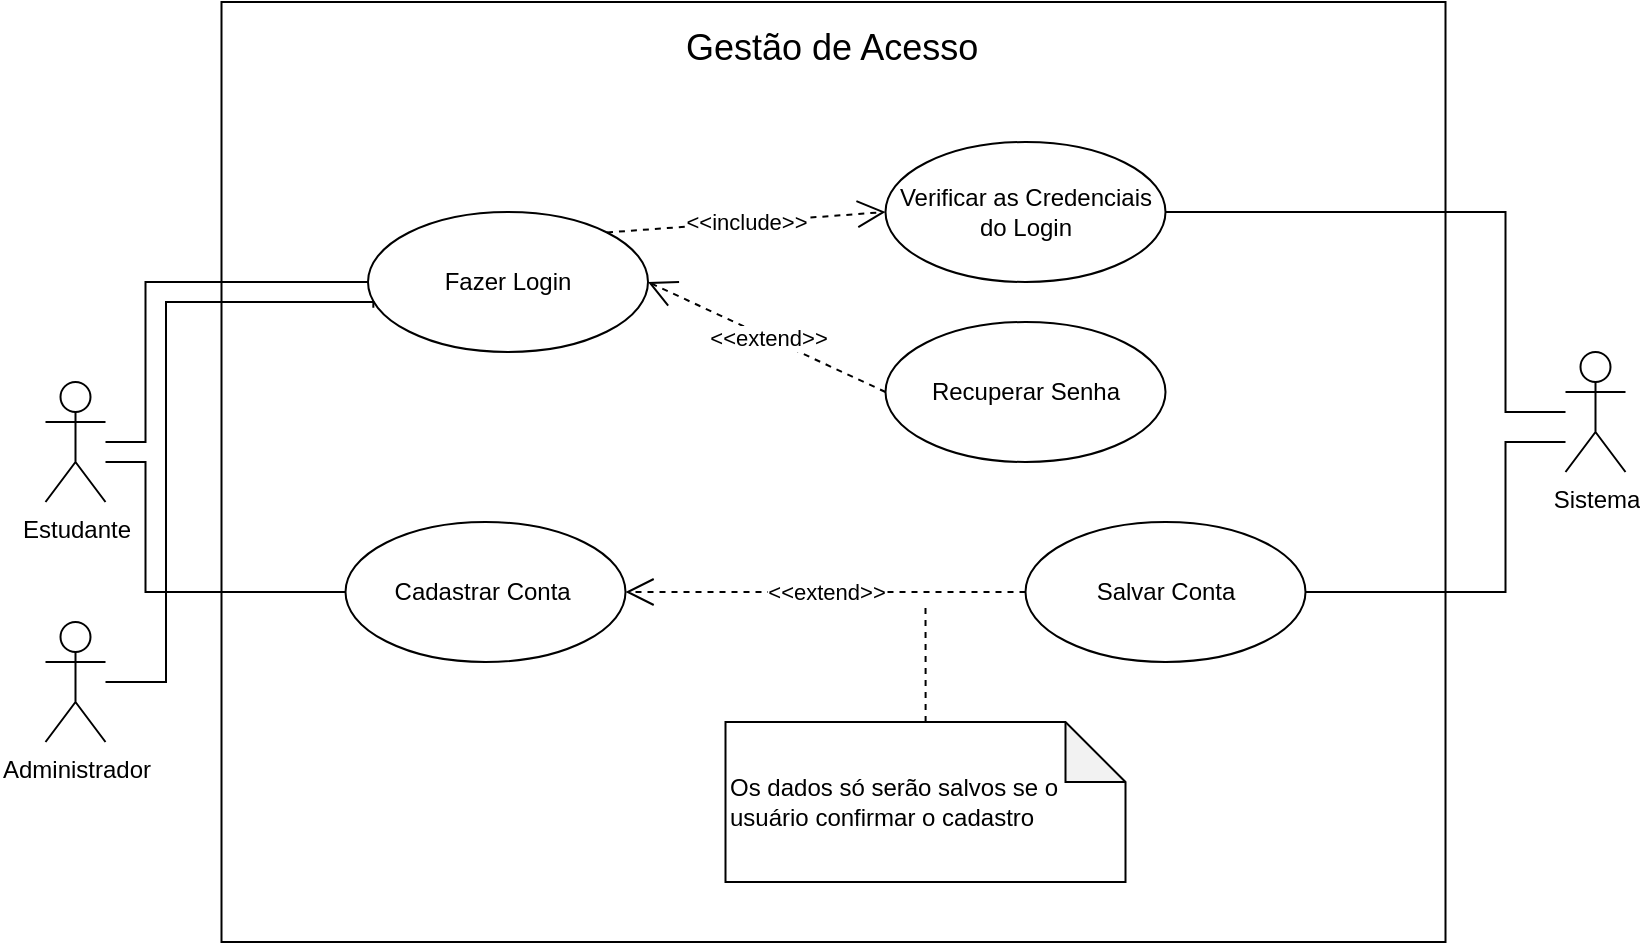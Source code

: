 <mxfile version="26.0.8" pages="3">
  <diagram name="login" id="8N40wqbtbeFvAl5yV49m">
    <mxGraphModel dx="1259" dy="1855" grid="1" gridSize="10" guides="1" tooltips="1" connect="1" arrows="1" fold="1" page="1" pageScale="1" pageWidth="827" pageHeight="1169" math="0" shadow="0">
      <root>
        <mxCell id="0" />
        <mxCell id="1" parent="0" />
        <mxCell id="TyDgCIvwNf39kWouRKsn-1" value="" style="verticalLabelPosition=bottom;verticalAlign=top;html=1;shape=mxgraph.basic.rect;fillColor2=none;strokeWidth=1;size=20;indent=5;" parent="1" vertex="1">
          <mxGeometry x="116.75" y="-40" width="612" height="470" as="geometry" />
        </mxCell>
        <mxCell id="TyDgCIvwNf39kWouRKsn-2" value="&lt;font style=&quot;font-size: 18px;&quot;&gt;Gestão de Acesso&lt;/font&gt;&lt;div&gt;&lt;br&gt;&lt;/div&gt;" style="text;strokeColor=none;fillColor=none;align=left;verticalAlign=middle;spacingLeft=4;spacingRight=4;overflow=hidden;points=[[0,0.5],[1,0.5]];portConstraint=eastwest;rotatable=0;whiteSpace=wrap;html=1;" parent="1" vertex="1">
          <mxGeometry x="342.75" y="-30" width="160" height="30" as="geometry" />
        </mxCell>
        <mxCell id="TyDgCIvwNf39kWouRKsn-4" value="Fazer Login" style="ellipse;whiteSpace=wrap;html=1;" parent="1" vertex="1">
          <mxGeometry x="190" y="65" width="140" height="70" as="geometry" />
        </mxCell>
        <mxCell id="TyDgCIvwNf39kWouRKsn-5" value="Cadastrar Conta&amp;nbsp;" style="ellipse;whiteSpace=wrap;html=1;" parent="1" vertex="1">
          <mxGeometry x="178.75" y="220" width="140" height="70" as="geometry" />
        </mxCell>
        <mxCell id="TyDgCIvwNf39kWouRKsn-12" style="edgeStyle=orthogonalEdgeStyle;rounded=0;orthogonalLoop=1;jettySize=auto;html=1;entryX=1;entryY=0.5;entryDx=0;entryDy=0;endArrow=none;startFill=0;" parent="1" source="TyDgCIvwNf39kWouRKsn-6" target="TyDgCIvwNf39kWouRKsn-8" edge="1">
          <mxGeometry relative="1" as="geometry">
            <Array as="points">
              <mxPoint x="758.75" y="180" />
              <mxPoint x="758.75" y="255" />
            </Array>
          </mxGeometry>
        </mxCell>
        <mxCell id="TyDgCIvwNf39kWouRKsn-32" style="edgeStyle=orthogonalEdgeStyle;rounded=0;orthogonalLoop=1;jettySize=auto;html=1;entryX=1;entryY=0.5;entryDx=0;entryDy=0;endArrow=none;startFill=0;" parent="1" source="TyDgCIvwNf39kWouRKsn-6" target="TyDgCIvwNf39kWouRKsn-7" edge="1">
          <mxGeometry relative="1" as="geometry">
            <Array as="points">
              <mxPoint x="758.75" y="165" />
              <mxPoint x="758.75" y="65" />
            </Array>
          </mxGeometry>
        </mxCell>
        <mxCell id="TyDgCIvwNf39kWouRKsn-6" value="Sistema" style="shape=umlActor;verticalLabelPosition=bottom;verticalAlign=top;html=1;" parent="1" vertex="1">
          <mxGeometry x="788.75" y="135" width="30" height="60" as="geometry" />
        </mxCell>
        <mxCell id="TyDgCIvwNf39kWouRKsn-7" value="Verificar as Credenciais do Login" style="ellipse;whiteSpace=wrap;html=1;" parent="1" vertex="1">
          <mxGeometry x="448.75" y="30" width="140" height="70" as="geometry" />
        </mxCell>
        <mxCell id="TyDgCIvwNf39kWouRKsn-8" value="Salvar Conta" style="ellipse;whiteSpace=wrap;html=1;" parent="1" vertex="1">
          <mxGeometry x="518.75" y="220" width="140" height="70" as="geometry" />
        </mxCell>
        <mxCell id="TyDgCIvwNf39kWouRKsn-13" value="Recuperar Senha" style="ellipse;whiteSpace=wrap;html=1;" parent="1" vertex="1">
          <mxGeometry x="448.75" y="120" width="140" height="70" as="geometry" />
        </mxCell>
        <mxCell id="TyDgCIvwNf39kWouRKsn-14" value="&amp;lt;&amp;lt;extend&amp;gt;&amp;gt;" style="endArrow=open;endSize=12;dashed=1;html=1;rounded=0;exitX=0;exitY=0.5;exitDx=0;exitDy=0;entryX=1;entryY=0.5;entryDx=0;entryDy=0;" parent="1" source="TyDgCIvwNf39kWouRKsn-13" target="TyDgCIvwNf39kWouRKsn-4" edge="1">
          <mxGeometry x="-0.005" width="160" relative="1" as="geometry">
            <mxPoint x="378.75" y="390" as="sourcePoint" />
            <mxPoint x="538.75" y="390" as="targetPoint" />
            <mxPoint as="offset" />
          </mxGeometry>
        </mxCell>
        <mxCell id="TyDgCIvwNf39kWouRKsn-15" value="&amp;lt;&amp;lt;include&amp;gt;&amp;gt;" style="endArrow=open;endSize=12;dashed=1;html=1;rounded=0;exitX=1;exitY=0;exitDx=0;exitDy=0;entryX=0;entryY=0.5;entryDx=0;entryDy=0;" parent="1" source="TyDgCIvwNf39kWouRKsn-4" target="TyDgCIvwNf39kWouRKsn-7" edge="1">
          <mxGeometry width="160" relative="1" as="geometry">
            <mxPoint x="268.75" y="60" as="sourcePoint" />
            <mxPoint x="428.75" y="60" as="targetPoint" />
          </mxGeometry>
        </mxCell>
        <mxCell id="TyDgCIvwNf39kWouRKsn-22" value="&amp;lt;&amp;lt;extend&amp;gt;&amp;gt;" style="endArrow=open;endSize=12;dashed=1;html=1;rounded=0;exitX=0;exitY=0.5;exitDx=0;exitDy=0;entryX=1;entryY=0.5;entryDx=0;entryDy=0;" parent="1" source="TyDgCIvwNf39kWouRKsn-8" target="TyDgCIvwNf39kWouRKsn-5" edge="1">
          <mxGeometry width="160" relative="1" as="geometry">
            <mxPoint x="338.75" y="190" as="sourcePoint" />
            <mxPoint x="498.75" y="190" as="targetPoint" />
          </mxGeometry>
        </mxCell>
        <mxCell id="TyDgCIvwNf39kWouRKsn-26" style="edgeStyle=orthogonalEdgeStyle;rounded=0;orthogonalLoop=1;jettySize=auto;html=1;dashed=1;startArrow=none;startFill=0;endArrow=none;endFill=0;" parent="1" source="TyDgCIvwNf39kWouRKsn-23" edge="1">
          <mxGeometry relative="1" as="geometry">
            <mxPoint x="468.75" y="260" as="targetPoint" />
          </mxGeometry>
        </mxCell>
        <mxCell id="TyDgCIvwNf39kWouRKsn-23" value="Os dados só serão salvos se o usuário confirmar o cadastro&amp;nbsp;" style="shape=note;whiteSpace=wrap;html=1;backgroundOutline=1;darkOpacity=0.05;align=left;" parent="1" vertex="1">
          <mxGeometry x="368.75" y="320" width="200" height="80" as="geometry" />
        </mxCell>
        <mxCell id="TyDgCIvwNf39kWouRKsn-28" style="edgeStyle=orthogonalEdgeStyle;rounded=0;orthogonalLoop=1;jettySize=auto;html=1;entryX=0.019;entryY=0.684;entryDx=0;entryDy=0;entryPerimeter=0;endArrow=none;startFill=0;" parent="1" source="TyDgCIvwNf39kWouRKsn-27" target="TyDgCIvwNf39kWouRKsn-4" edge="1">
          <mxGeometry relative="1" as="geometry">
            <Array as="points">
              <mxPoint x="89" y="300" />
              <mxPoint x="89" y="110" />
              <mxPoint x="193" y="110" />
            </Array>
          </mxGeometry>
        </mxCell>
        <mxCell id="TyDgCIvwNf39kWouRKsn-27" value="Administrador" style="shape=umlActor;verticalLabelPosition=bottom;verticalAlign=top;html=1;" parent="1" vertex="1">
          <mxGeometry x="28.75" y="270" width="30" height="60" as="geometry" />
        </mxCell>
        <mxCell id="TyDgCIvwNf39kWouRKsn-39" style="edgeStyle=orthogonalEdgeStyle;rounded=0;orthogonalLoop=1;jettySize=auto;html=1;entryX=0;entryY=0.5;entryDx=0;entryDy=0;endArrow=none;startFill=0;" parent="1" source="TyDgCIvwNf39kWouRKsn-33" target="TyDgCIvwNf39kWouRKsn-4" edge="1">
          <mxGeometry relative="1" as="geometry">
            <Array as="points">
              <mxPoint x="78.75" y="180" />
              <mxPoint x="78.75" y="100" />
            </Array>
          </mxGeometry>
        </mxCell>
        <mxCell id="TyDgCIvwNf39kWouRKsn-40" style="edgeStyle=orthogonalEdgeStyle;rounded=0;orthogonalLoop=1;jettySize=auto;html=1;entryX=0;entryY=0.5;entryDx=0;entryDy=0;endArrow=none;startFill=0;" parent="1" source="TyDgCIvwNf39kWouRKsn-33" target="TyDgCIvwNf39kWouRKsn-5" edge="1">
          <mxGeometry relative="1" as="geometry">
            <Array as="points">
              <mxPoint x="78.75" y="190" />
              <mxPoint x="78.75" y="255" />
            </Array>
          </mxGeometry>
        </mxCell>
        <mxCell id="TyDgCIvwNf39kWouRKsn-33" value="Estudante" style="shape=umlActor;verticalLabelPosition=bottom;verticalAlign=top;html=1;" parent="1" vertex="1">
          <mxGeometry x="28.75" y="150" width="30" height="60" as="geometry" />
        </mxCell>
      </root>
    </mxGraphModel>
  </diagram>
  <diagram id="j2ytzISvOj_PamE523X5" name="adm">
    <mxGraphModel dx="2086" dy="-483" grid="1" gridSize="10" guides="1" tooltips="1" connect="1" arrows="1" fold="1" page="1" pageScale="1" pageWidth="827" pageHeight="1169" math="0" shadow="0">
      <root>
        <mxCell id="0" />
        <mxCell id="1" parent="0" />
        <mxCell id="-Ra2HT6W4FvjSK1QvAD5-1" value="" style="rounded=0;whiteSpace=wrap;html=1;" vertex="1" parent="1">
          <mxGeometry x="30" y="1250" width="693" height="450" as="geometry" />
        </mxCell>
        <mxCell id="-Ra2HT6W4FvjSK1QvAD5-2" value="&lt;div&gt;&lt;span style=&quot;font-size: 18px;&quot;&gt;Funcinalidades do Administrador&lt;/span&gt;&lt;/div&gt;" style="text;strokeColor=none;fillColor=none;align=left;verticalAlign=middle;spacingLeft=4;spacingRight=4;overflow=hidden;points=[[0,0.5],[1,0.5]];portConstraint=eastwest;rotatable=0;whiteSpace=wrap;html=1;" vertex="1" parent="1">
          <mxGeometry x="243.5" y="1260" width="286.5" height="30" as="geometry" />
        </mxCell>
        <mxCell id="-Ra2HT6W4FvjSK1QvAD5-3" style="edgeStyle=orthogonalEdgeStyle;rounded=0;orthogonalLoop=1;jettySize=auto;html=1;entryX=0;entryY=0.5;entryDx=0;entryDy=0;endArrow=none;startFill=0;" edge="1" parent="1" target="-Ra2HT6W4FvjSK1QvAD5-7">
          <mxGeometry relative="1" as="geometry">
            <mxPoint x="-20" y="1445" as="sourcePoint" />
            <Array as="points">
              <mxPoint x="20" y="1445" />
              <mxPoint x="20" y="1410" />
            </Array>
          </mxGeometry>
        </mxCell>
        <mxCell id="-Ra2HT6W4FvjSK1QvAD5-4" style="edgeStyle=orthogonalEdgeStyle;rounded=0;orthogonalLoop=1;jettySize=auto;html=1;entryX=0;entryY=0.5;entryDx=0;entryDy=0;endArrow=none;startFill=0;" edge="1" parent="1" target="-Ra2HT6W4FvjSK1QvAD5-13">
          <mxGeometry relative="1" as="geometry">
            <mxPoint x="-20" y="1465" as="sourcePoint" />
            <Array as="points">
              <mxPoint x="10" y="1465" />
              <mxPoint x="10" y="1630" />
            </Array>
          </mxGeometry>
        </mxCell>
        <mxCell id="-Ra2HT6W4FvjSK1QvAD5-5" style="edgeStyle=orthogonalEdgeStyle;rounded=0;orthogonalLoop=1;jettySize=auto;html=1;entryX=0;entryY=0.5;entryDx=0;entryDy=0;endArrow=none;startFill=0;" edge="1" parent="1" target="-Ra2HT6W4FvjSK1QvAD5-12">
          <mxGeometry relative="1" as="geometry">
            <mxPoint x="-20" y="1455" as="sourcePoint" />
            <Array as="points">
              <mxPoint x="20" y="1455" />
              <mxPoint x="20" y="1520" />
            </Array>
          </mxGeometry>
        </mxCell>
        <mxCell id="-Ra2HT6W4FvjSK1QvAD5-6" value="Administrador" style="shape=umlActor;verticalLabelPosition=bottom;verticalAlign=top;html=1;" vertex="1" parent="1">
          <mxGeometry x="-60" y="1425" width="30" height="60" as="geometry" />
        </mxCell>
        <mxCell id="-Ra2HT6W4FvjSK1QvAD5-7" value="Gerenciar Questões&amp;nbsp;" style="ellipse;whiteSpace=wrap;html=1;" vertex="1" parent="1">
          <mxGeometry x="113.5" y="1375" width="140" height="70" as="geometry" />
        </mxCell>
        <mxCell id="-Ra2HT6W4FvjSK1QvAD5-8" value="Fazer Upload de Novas Questões&amp;nbsp;" style="ellipse;whiteSpace=wrap;html=1;" vertex="1" parent="1">
          <mxGeometry x="361.75" y="1375" width="140" height="70" as="geometry" />
        </mxCell>
        <mxCell id="-Ra2HT6W4FvjSK1QvAD5-9" style="edgeStyle=orthogonalEdgeStyle;rounded=0;orthogonalLoop=1;jettySize=auto;html=1;entryX=1;entryY=0.5;entryDx=0;entryDy=0;endArrow=none;startFill=0;" edge="1" parent="1" source="-Ra2HT6W4FvjSK1QvAD5-10" target="-Ra2HT6W4FvjSK1QvAD5-11">
          <mxGeometry relative="1" as="geometry">
            <Array as="points">
              <mxPoint x="730" y="1465" />
              <mxPoint x="730" y="1530" />
            </Array>
          </mxGeometry>
        </mxCell>
        <mxCell id="-Ra2HT6W4FvjSK1QvAD5-10" value="Sistema" style="shape=umlActor;verticalLabelPosition=bottom;verticalAlign=top;html=1;" vertex="1" parent="1">
          <mxGeometry x="760" y="1435" width="30" height="60" as="geometry" />
        </mxCell>
        <mxCell id="-Ra2HT6W4FvjSK1QvAD5-11" value="Salvar Questão" style="ellipse;whiteSpace=wrap;html=1;" vertex="1" parent="1">
          <mxGeometry x="540" y="1495" width="140" height="70" as="geometry" />
        </mxCell>
        <mxCell id="-Ra2HT6W4FvjSK1QvAD5-12" value="Revisar Explicações da IA" style="ellipse;whiteSpace=wrap;html=1;" vertex="1" parent="1">
          <mxGeometry x="113.5" y="1485" width="140" height="70" as="geometry" />
        </mxCell>
        <mxCell id="-Ra2HT6W4FvjSK1QvAD5-13" value="Gerenciar Usuário" style="ellipse;whiteSpace=wrap;html=1;" vertex="1" parent="1">
          <mxGeometry x="113.5" y="1595" width="140" height="70" as="geometry" />
        </mxCell>
        <mxCell id="-Ra2HT6W4FvjSK1QvAD5-14" value="&amp;lt;&amp;lt;extend&amp;gt;&amp;gt;" style="endArrow=open;endSize=12;dashed=1;html=1;rounded=0;exitX=0;exitY=0.5;exitDx=0;exitDy=0;entryX=1;entryY=0.5;entryDx=0;entryDy=0;" edge="1" parent="1" source="-Ra2HT6W4FvjSK1QvAD5-8" target="-Ra2HT6W4FvjSK1QvAD5-7">
          <mxGeometry width="160" relative="1" as="geometry">
            <mxPoint x="253.5" y="1445" as="sourcePoint" />
            <mxPoint x="413.5" y="1445" as="targetPoint" />
          </mxGeometry>
        </mxCell>
        <mxCell id="rlwOJQl3lC_3lSlhzjrl-4" value="Inclui todas as funções de um CRUD&lt;br&gt;(create, read, update and delete)" style="shape=note;whiteSpace=wrap;html=1;backgroundOutline=1;darkOpacity=0.05;align=left;size=16;" vertex="1" parent="1">
          <mxGeometry x="301.75" y="1550" width="200" height="80" as="geometry" />
        </mxCell>
        <mxCell id="vzSKLgANsvMb7OGvOmGc-1" style="edgeStyle=orthogonalEdgeStyle;rounded=0;orthogonalLoop=1;jettySize=auto;html=1;dashed=1;startArrow=none;startFill=0;endArrow=none;endFill=0;exitX=1;exitY=0.5;exitDx=0;exitDy=0;entryX=0;entryY=0.5;entryDx=0;entryDy=0;entryPerimeter=0;" edge="1" parent="1" source="-Ra2HT6W4FvjSK1QvAD5-13" target="rlwOJQl3lC_3lSlhzjrl-4">
          <mxGeometry relative="1" as="geometry">
            <mxPoint x="291.25" y="1560" as="targetPoint" />
            <mxPoint x="291.5" y="1620" as="sourcePoint" />
            <Array as="points" />
          </mxGeometry>
        </mxCell>
        <mxCell id="vzSKLgANsvMb7OGvOmGc-3" style="edgeStyle=orthogonalEdgeStyle;rounded=0;orthogonalLoop=1;jettySize=auto;html=1;dashed=1;startArrow=none;startFill=0;endArrow=none;endFill=0;exitX=1;exitY=1;exitDx=0;exitDy=0;entryX=-0.002;entryY=0.369;entryDx=0;entryDy=0;entryPerimeter=0;" edge="1" parent="1" source="-Ra2HT6W4FvjSK1QvAD5-7" target="rlwOJQl3lC_3lSlhzjrl-4">
          <mxGeometry relative="1" as="geometry">
            <mxPoint x="342.25" y="1640" as="targetPoint" />
            <mxPoint x="263.25" y="1640" as="sourcePoint" />
            <Array as="points" />
          </mxGeometry>
        </mxCell>
        <mxCell id="vzSKLgANsvMb7OGvOmGc-4" value="O sistema só irá salvar a Questão se o Administrador confirmar a ação" style="shape=note;whiteSpace=wrap;html=1;backgroundOutline=1;darkOpacity=0.05;align=left;size=16;" vertex="1" parent="1">
          <mxGeometry x="510" y="1310" width="200" height="80" as="geometry" />
        </mxCell>
        <mxCell id="vzSKLgANsvMb7OGvOmGc-5" value="&amp;lt;&amp;lt;extend&amp;gt;&amp;gt;" style="endArrow=open;endSize=12;dashed=1;html=1;rounded=0;exitX=0;exitY=0;exitDx=0;exitDy=0;entryX=1;entryY=1;entryDx=0;entryDy=0;" edge="1" parent="1" source="-Ra2HT6W4FvjSK1QvAD5-11" target="-Ra2HT6W4FvjSK1QvAD5-8">
          <mxGeometry x="0.153" y="7" width="160" relative="1" as="geometry">
            <mxPoint x="372" y="1420" as="sourcePoint" />
            <mxPoint x="264" y="1420" as="targetPoint" />
            <mxPoint as="offset" />
          </mxGeometry>
        </mxCell>
        <mxCell id="b0oV9kIODOXg6h0O6aov-1" value="" style="endArrow=none;dashed=1;html=1;strokeWidth=1;rounded=0;entryX=0.5;entryY=1;entryDx=0;entryDy=0;entryPerimeter=0;" edge="1" parent="1" target="vzSKLgANsvMb7OGvOmGc-4">
          <mxGeometry width="50" height="50" relative="1" as="geometry">
            <mxPoint x="540" y="1490" as="sourcePoint" />
            <mxPoint x="610" y="1395" as="targetPoint" />
          </mxGeometry>
        </mxCell>
      </root>
    </mxGraphModel>
  </diagram>
  <diagram id="dc7NeoZf9vHKOIsrRHEk" name="estudante">
    <mxGraphModel dx="2086" dy="686" grid="1" gridSize="10" guides="1" tooltips="1" connect="1" arrows="1" fold="1" page="1" pageScale="1" pageWidth="827" pageHeight="1169" math="0" shadow="0">
      <root>
        <mxCell id="0" />
        <mxCell id="1" parent="0" />
        <mxCell id="Cd8Ctpu6mRxFdUyqLfMH-1" value="" style="rounded=0;whiteSpace=wrap;html=1;" vertex="1" parent="1">
          <mxGeometry x="70" y="490" width="692" height="680" as="geometry" />
        </mxCell>
        <mxCell id="Cd8Ctpu6mRxFdUyqLfMH-2" style="edgeStyle=orthogonalEdgeStyle;rounded=0;orthogonalLoop=1;jettySize=auto;html=1;entryX=0;entryY=0.5;entryDx=0;entryDy=0;endArrow=none;startFill=0;" edge="1" parent="1" target="Cd8Ctpu6mRxFdUyqLfMH-9">
          <mxGeometry relative="1" as="geometry">
            <mxPoint x="10" y="615" as="sourcePoint" />
            <Array as="points">
              <mxPoint x="50" y="615" />
              <mxPoint x="50" y="600" />
            </Array>
          </mxGeometry>
        </mxCell>
        <mxCell id="Cd8Ctpu6mRxFdUyqLfMH-3" style="edgeStyle=orthogonalEdgeStyle;rounded=0;orthogonalLoop=1;jettySize=auto;html=1;entryX=0;entryY=0.5;entryDx=0;entryDy=0;endArrow=none;startFill=0;" edge="1" parent="1" target="Cd8Ctpu6mRxFdUyqLfMH-10">
          <mxGeometry relative="1" as="geometry">
            <mxPoint x="10" y="625" as="sourcePoint" />
            <Array as="points">
              <mxPoint x="50" y="625" />
              <mxPoint x="50" y="680" />
            </Array>
          </mxGeometry>
        </mxCell>
        <mxCell id="Cd8Ctpu6mRxFdUyqLfMH-4" style="edgeStyle=orthogonalEdgeStyle;rounded=0;orthogonalLoop=1;jettySize=auto;html=1;entryX=0;entryY=0.5;entryDx=0;entryDy=0;endArrow=none;startFill=0;" edge="1" parent="1" target="Cd8Ctpu6mRxFdUyqLfMH-11">
          <mxGeometry relative="1" as="geometry">
            <mxPoint x="10" y="635" as="sourcePoint" />
            <Array as="points">
              <mxPoint x="40" y="635" />
              <mxPoint x="40" y="760" />
            </Array>
          </mxGeometry>
        </mxCell>
        <mxCell id="Cd8Ctpu6mRxFdUyqLfMH-5" style="edgeStyle=orthogonalEdgeStyle;rounded=0;orthogonalLoop=1;jettySize=auto;html=1;entryX=0;entryY=0.5;entryDx=0;entryDy=0;endArrow=none;startFill=0;" edge="1" parent="1" target="Cd8Ctpu6mRxFdUyqLfMH-13">
          <mxGeometry relative="1" as="geometry">
            <mxPoint x="10" y="655" as="sourcePoint" />
            <Array as="points">
              <mxPoint x="20" y="655" />
              <mxPoint x="20" y="1110" />
              <mxPoint x="117" y="1110" />
            </Array>
          </mxGeometry>
        </mxCell>
        <mxCell id="Cd8Ctpu6mRxFdUyqLfMH-6" style="edgeStyle=orthogonalEdgeStyle;rounded=0;orthogonalLoop=1;jettySize=auto;html=1;entryX=0;entryY=0.5;entryDx=0;entryDy=0;endArrow=none;startFill=0;" edge="1" parent="1" target="Cd8Ctpu6mRxFdUyqLfMH-12">
          <mxGeometry relative="1" as="geometry">
            <mxPoint x="10" y="645" as="sourcePoint" />
            <Array as="points">
              <mxPoint x="30" y="645" />
              <mxPoint x="30" y="900" />
            </Array>
          </mxGeometry>
        </mxCell>
        <mxCell id="Cd8Ctpu6mRxFdUyqLfMH-7" value="Estudante" style="shape=umlActor;verticalLabelPosition=bottom;verticalAlign=top;html=1;" vertex="1" parent="1">
          <mxGeometry x="-30" y="605" width="30" height="60" as="geometry" />
        </mxCell>
        <mxCell id="Cd8Ctpu6mRxFdUyqLfMH-8" value="&lt;div&gt;&lt;span style=&quot;font-size: 18px;&quot;&gt;Funcinalidades do Estudante&lt;/span&gt;&lt;/div&gt;" style="text;strokeColor=none;fillColor=none;align=left;verticalAlign=middle;spacingLeft=4;spacingRight=4;overflow=hidden;points=[[0,0.5],[1,0.5]];portConstraint=eastwest;rotatable=0;whiteSpace=wrap;html=1;" vertex="1" parent="1">
          <mxGeometry x="293.5" y="505" width="245" height="30" as="geometry" />
        </mxCell>
        <mxCell id="Cd8Ctpu6mRxFdUyqLfMH-9" value="Buscar Questões Específicas" style="ellipse;whiteSpace=wrap;html=1;" vertex="1" parent="1">
          <mxGeometry x="130" y="565" width="140" height="70" as="geometry" />
        </mxCell>
        <mxCell id="Cd8Ctpu6mRxFdUyqLfMH-10" value="Acessar Provas Anteriores" style="ellipse;whiteSpace=wrap;html=1;" vertex="1" parent="1">
          <mxGeometry x="130" y="645" width="140" height="70" as="geometry" />
        </mxCell>
        <mxCell id="Cd8Ctpu6mRxFdUyqLfMH-11" value="Criar Simulados Personalizados" style="ellipse;whiteSpace=wrap;html=1;" vertex="1" parent="1">
          <mxGeometry x="130" y="725" width="140" height="70" as="geometry" />
        </mxCell>
        <mxCell id="Cd8Ctpu6mRxFdUyqLfMH-12" value="Responder Simulado" style="ellipse;whiteSpace=wrap;html=1;" vertex="1" parent="1">
          <mxGeometry x="130" y="865" width="140" height="70" as="geometry" />
        </mxCell>
        <mxCell id="Cd8Ctpu6mRxFdUyqLfMH-13" value="Acessar DashBoard" style="ellipse;whiteSpace=wrap;html=1;" vertex="1" parent="1">
          <mxGeometry x="116.75" y="1080" width="140" height="70" as="geometry" />
        </mxCell>
        <mxCell id="Cd8Ctpu6mRxFdUyqLfMH-14" value="Visualizar Estatísticas" style="ellipse;whiteSpace=wrap;html=1;" vertex="1" parent="1">
          <mxGeometry x="340" y="990" width="140" height="70" as="geometry" />
        </mxCell>
        <mxCell id="Cd8Ctpu6mRxFdUyqLfMH-15" value="Exportar Relatório" style="ellipse;whiteSpace=wrap;html=1;" vertex="1" parent="1">
          <mxGeometry x="340" y="1080" width="140" height="70" as="geometry" />
        </mxCell>
        <mxCell id="Cd8Ctpu6mRxFdUyqLfMH-16" value="&amp;lt;&amp;lt;extend&amp;gt;&amp;gt;" style="endArrow=open;endSize=12;dashed=1;html=1;rounded=0;exitX=0;exitY=0.5;exitDx=0;exitDy=0;entryX=1;entryY=0.5;entryDx=0;entryDy=0;" edge="1" parent="1" source="Cd8Ctpu6mRxFdUyqLfMH-15" target="Cd8Ctpu6mRxFdUyqLfMH-13">
          <mxGeometry width="160" relative="1" as="geometry">
            <mxPoint x="324" y="1060" as="sourcePoint" />
            <mxPoint x="239" y="964" as="targetPoint" />
          </mxGeometry>
        </mxCell>
        <mxCell id="Cd8Ctpu6mRxFdUyqLfMH-17" value="&amp;lt;&amp;lt;include&amp;gt;&amp;gt;" style="endArrow=open;endSize=12;dashed=1;html=1;rounded=0;exitX=1;exitY=0;exitDx=0;exitDy=0;entryX=0;entryY=0.5;entryDx=0;entryDy=0;" edge="1" parent="1" source="Cd8Ctpu6mRxFdUyqLfMH-13" target="Cd8Ctpu6mRxFdUyqLfMH-14">
          <mxGeometry x="-0.002" width="160" relative="1" as="geometry">
            <mxPoint x="334" y="1070" as="sourcePoint" />
            <mxPoint x="249" y="974" as="targetPoint" />
            <mxPoint as="offset" />
          </mxGeometry>
        </mxCell>
        <mxCell id="Cd8Ctpu6mRxFdUyqLfMH-18" value="Ver Explicação da Resposta" style="ellipse;whiteSpace=wrap;html=1;" vertex="1" parent="1">
          <mxGeometry x="362.75" y="840" width="140" height="70" as="geometry" />
        </mxCell>
        <mxCell id="Cd8Ctpu6mRxFdUyqLfMH-19" value="&amp;lt;&amp;lt;extend&amp;gt;&amp;gt;" style="endArrow=open;endSize=12;dashed=1;html=1;rounded=0;exitX=0;exitY=0.5;exitDx=0;exitDy=0;entryX=1;entryY=0.5;entryDx=0;entryDy=0;" edge="1" parent="1" source="Cd8Ctpu6mRxFdUyqLfMH-18" target="Cd8Ctpu6mRxFdUyqLfMH-12">
          <mxGeometry x="-0.002" width="160" relative="1" as="geometry">
            <mxPoint x="260" y="975" as="sourcePoint" />
            <mxPoint x="377" y="930" as="targetPoint" />
            <mxPoint as="offset" />
          </mxGeometry>
        </mxCell>
        <mxCell id="Cd8Ctpu6mRxFdUyqLfMH-20" style="edgeStyle=orthogonalEdgeStyle;rounded=0;orthogonalLoop=1;jettySize=auto;html=1;entryX=1;entryY=0.5;entryDx=0;entryDy=0;endArrow=none;startFill=0;" edge="1" parent="1" source="Cd8Ctpu6mRxFdUyqLfMH-22" target="Cd8Ctpu6mRxFdUyqLfMH-23">
          <mxGeometry relative="1" as="geometry">
            <Array as="points">
              <mxPoint x="780" y="670" />
              <mxPoint x="780" y="845" />
            </Array>
          </mxGeometry>
        </mxCell>
        <mxCell id="Cd8Ctpu6mRxFdUyqLfMH-21" style="edgeStyle=orthogonalEdgeStyle;rounded=0;orthogonalLoop=1;jettySize=auto;html=1;entryX=1;entryY=0.5;entryDx=0;entryDy=0;endArrow=none;startFill=0;" edge="1" parent="1" source="Cd8Ctpu6mRxFdUyqLfMH-22" target="Cd8Ctpu6mRxFdUyqLfMH-35">
          <mxGeometry relative="1" as="geometry">
            <Array as="points">
              <mxPoint x="768" y="665" />
              <mxPoint x="768" y="700" />
            </Array>
          </mxGeometry>
        </mxCell>
        <mxCell id="Cd8Ctpu6mRxFdUyqLfMH-22" value="API IA" style="shape=umlActor;verticalLabelPosition=bottom;verticalAlign=top;html=1;" vertex="1" parent="1">
          <mxGeometry x="807" y="635" width="30" height="60" as="geometry" />
        </mxCell>
        <mxCell id="Cd8Ctpu6mRxFdUyqLfMH-23" value="Gerar Explicação da Resposta" style="ellipse;whiteSpace=wrap;html=1;" vertex="1" parent="1">
          <mxGeometry x="590" y="810" width="140" height="70" as="geometry" />
        </mxCell>
        <mxCell id="Cd8Ctpu6mRxFdUyqLfMH-24" value="&amp;lt;&amp;lt;include&amp;gt;&amp;gt;" style="endArrow=open;endSize=12;dashed=1;html=1;rounded=0;exitX=1;exitY=0;exitDx=0;exitDy=0;entryX=0;entryY=0.5;entryDx=0;entryDy=0;" edge="1" parent="1" source="Cd8Ctpu6mRxFdUyqLfMH-18" target="Cd8Ctpu6mRxFdUyqLfMH-23">
          <mxGeometry x="-0.002" width="160" relative="1" as="geometry">
            <mxPoint x="490" y="840" as="sourcePoint" />
            <mxPoint x="607" y="795" as="targetPoint" />
            <mxPoint as="offset" />
          </mxGeometry>
        </mxCell>
        <mxCell id="Cd8Ctpu6mRxFdUyqLfMH-25" value="Escolher Área&amp;nbsp;" style="ellipse;whiteSpace=wrap;html=1;" vertex="1" parent="1">
          <mxGeometry x="378.75" y="635" width="140" height="70" as="geometry" />
        </mxCell>
        <mxCell id="Cd8Ctpu6mRxFdUyqLfMH-26" value="Definir Quantidade de Questões" style="ellipse;whiteSpace=wrap;html=1;" vertex="1" parent="1">
          <mxGeometry x="380" y="725" width="140" height="70" as="geometry" />
        </mxCell>
        <mxCell id="Cd8Ctpu6mRxFdUyqLfMH-27" value="&amp;lt;&amp;lt;include&amp;gt;&amp;gt;" style="endArrow=open;endSize=12;dashed=1;html=1;rounded=0;entryX=0;entryY=0.5;entryDx=0;entryDy=0;" edge="1" parent="1" source="Cd8Ctpu6mRxFdUyqLfMH-11" target="Cd8Ctpu6mRxFdUyqLfMH-25">
          <mxGeometry x="-0.007" width="160" relative="1" as="geometry">
            <mxPoint x="290" y="679" as="sourcePoint" />
            <mxPoint x="424" y="679.44" as="targetPoint" />
            <mxPoint as="offset" />
          </mxGeometry>
        </mxCell>
        <mxCell id="Cd8Ctpu6mRxFdUyqLfMH-28" value="&amp;lt;&amp;lt;extend&amp;gt;&amp;gt;" style="endArrow=open;endSize=12;dashed=1;html=1;rounded=0;exitX=0;exitY=0.5;exitDx=0;exitDy=0;entryX=1;entryY=0.5;entryDx=0;entryDy=0;" edge="1" parent="1" source="Cd8Ctpu6mRxFdUyqLfMH-26" target="Cd8Ctpu6mRxFdUyqLfMH-11">
          <mxGeometry width="160" relative="1" as="geometry">
            <mxPoint x="200" y="715" as="sourcePoint" />
            <mxPoint x="360" y="715" as="targetPoint" />
          </mxGeometry>
        </mxCell>
        <mxCell id="Cd8Ctpu6mRxFdUyqLfMH-29" style="edgeStyle=orthogonalEdgeStyle;rounded=0;orthogonalLoop=1;jettySize=auto;html=1;entryX=1;entryY=0.5;entryDx=0;entryDy=0;endArrow=none;startFill=0;" edge="1" parent="1" source="Cd8Ctpu6mRxFdUyqLfMH-30" target="Cd8Ctpu6mRxFdUyqLfMH-31">
          <mxGeometry relative="1" as="geometry">
            <Array as="points">
              <mxPoint x="780" y="875" />
              <mxPoint x="780" y="1015" />
            </Array>
          </mxGeometry>
        </mxCell>
        <mxCell id="Cd8Ctpu6mRxFdUyqLfMH-30" value="Sistema" style="shape=umlActor;verticalLabelPosition=bottom;verticalAlign=top;html=1;" vertex="1" parent="1">
          <mxGeometry x="807" y="845" width="30" height="60" as="geometry" />
        </mxCell>
        <mxCell id="Cd8Ctpu6mRxFdUyqLfMH-31" value="Salvar Resposta no Banco de Dados" style="ellipse;whiteSpace=wrap;html=1;" vertex="1" parent="1">
          <mxGeometry x="590" y="980" width="140" height="70" as="geometry" />
        </mxCell>
        <mxCell id="Cd8Ctpu6mRxFdUyqLfMH-32" value="&amp;lt;&amp;lt;include&amp;gt;&amp;gt;" style="endArrow=open;endSize=12;dashed=1;html=1;rounded=0;entryX=0.5;entryY=0;entryDx=0;entryDy=0;exitX=0.5;exitY=1;exitDx=0;exitDy=0;" edge="1" parent="1" source="Cd8Ctpu6mRxFdUyqLfMH-23" target="Cd8Ctpu6mRxFdUyqLfMH-31">
          <mxGeometry width="160" relative="1" as="geometry">
            <mxPoint x="200" y="1055" as="sourcePoint" />
            <mxPoint x="360" y="1055" as="targetPoint" />
          </mxGeometry>
        </mxCell>
        <mxCell id="Cd8Ctpu6mRxFdUyqLfMH-33" value="&amp;lt;&amp;lt;extend&amp;gt;&amp;gt;" style="endArrow=open;endSize=12;dashed=1;html=1;rounded=0;exitX=0.5;exitY=0;exitDx=0;exitDy=0;entryX=0.5;entryY=1;entryDx=0;entryDy=0;" edge="1" parent="1" source="Cd8Ctpu6mRxFdUyqLfMH-12" target="Cd8Ctpu6mRxFdUyqLfMH-11">
          <mxGeometry x="-0.002" width="160" relative="1" as="geometry">
            <mxPoint x="370" y="850" as="sourcePoint" />
            <mxPoint x="280" y="910" as="targetPoint" />
            <mxPoint as="offset" />
          </mxGeometry>
        </mxCell>
        <mxCell id="Cd8Ctpu6mRxFdUyqLfMH-34" style="edgeStyle=orthogonalEdgeStyle;rounded=0;orthogonalLoop=1;jettySize=auto;html=1;exitX=0.5;exitY=1;exitDx=0;exitDy=0;" edge="1" parent="1" source="Cd8Ctpu6mRxFdUyqLfMH-1" target="Cd8Ctpu6mRxFdUyqLfMH-1">
          <mxGeometry relative="1" as="geometry" />
        </mxCell>
        <mxCell id="Cd8Ctpu6mRxFdUyqLfMH-35" value="Criar Questões do Simulado" style="ellipse;whiteSpace=wrap;html=1;" vertex="1" parent="1">
          <mxGeometry x="588.75" y="665" width="140" height="70" as="geometry" />
        </mxCell>
        <mxCell id="Cd8Ctpu6mRxFdUyqLfMH-36" value="&amp;lt;&amp;lt;extend&amp;gt;&amp;gt;" style="endArrow=open;endSize=12;dashed=1;html=1;rounded=0;exitX=0;exitY=0.5;exitDx=0;exitDy=0;entryX=1;entryY=0;entryDx=0;entryDy=0;" edge="1" parent="1" source="Cd8Ctpu6mRxFdUyqLfMH-35" target="Cd8Ctpu6mRxFdUyqLfMH-26">
          <mxGeometry width="160" relative="1" as="geometry">
            <mxPoint x="390" y="770" as="sourcePoint" />
            <mxPoint x="280" y="770" as="targetPoint" />
          </mxGeometry>
        </mxCell>
      </root>
    </mxGraphModel>
  </diagram>
</mxfile>
